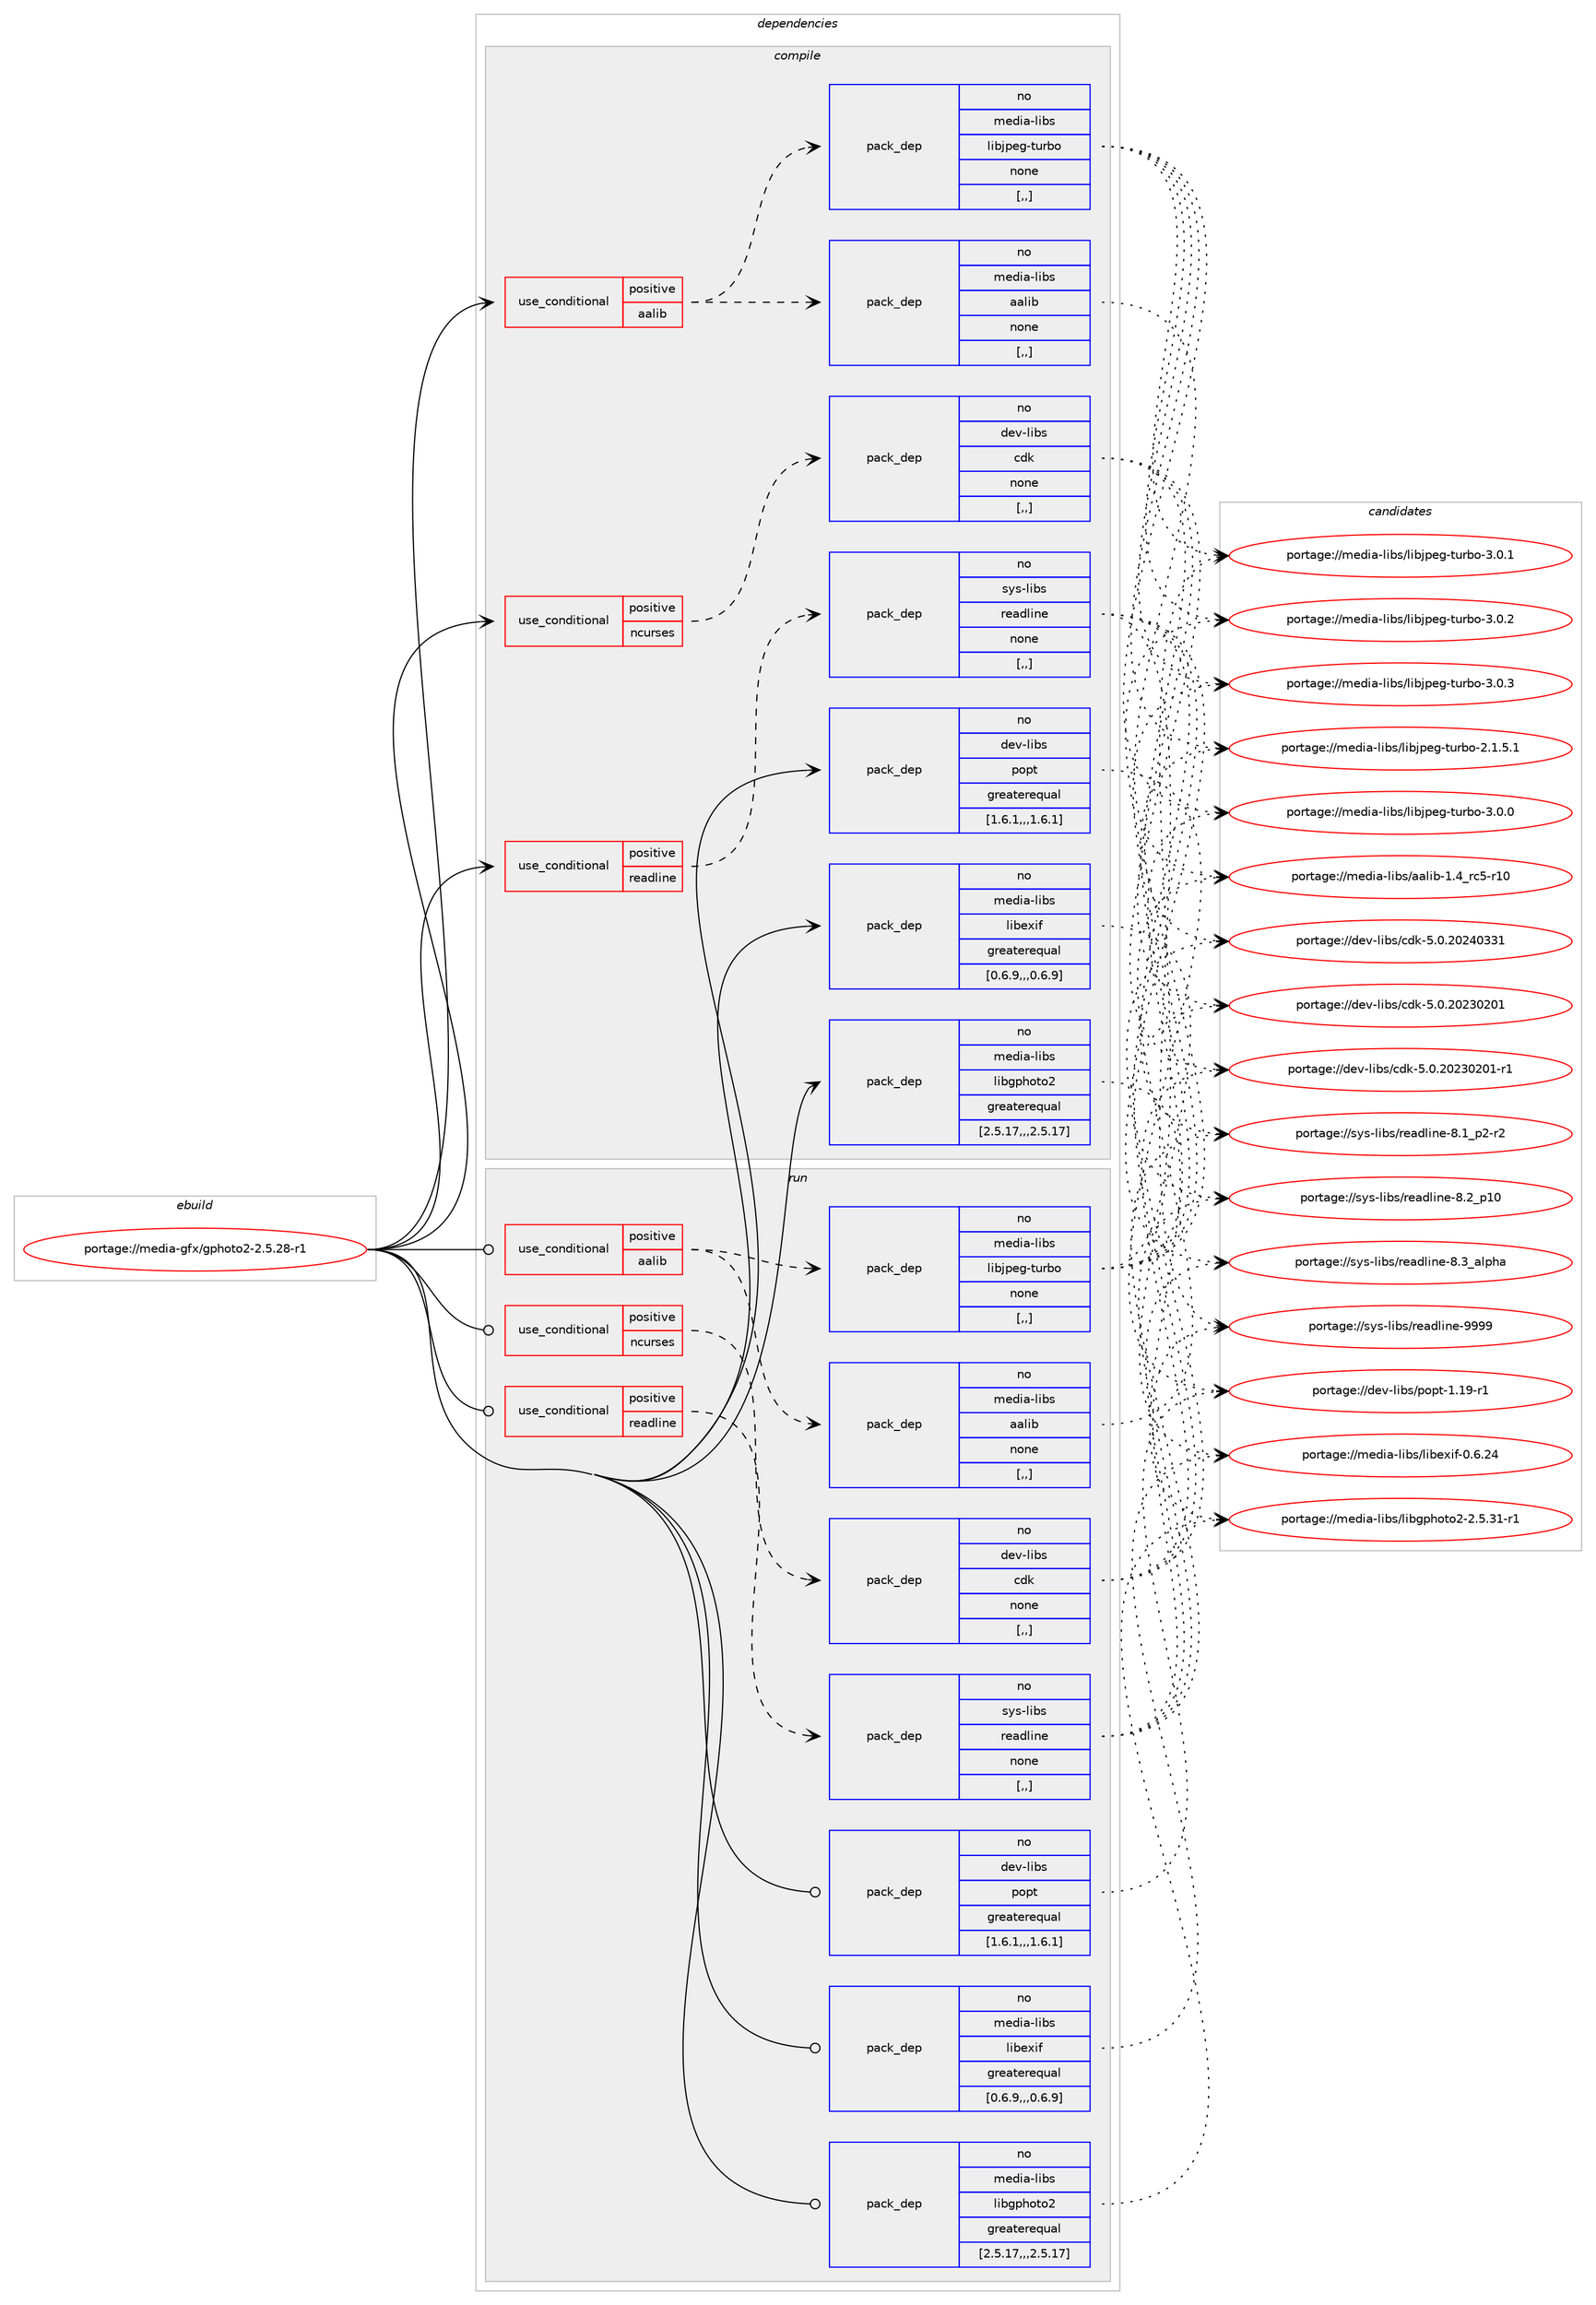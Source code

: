 digraph prolog {

# *************
# Graph options
# *************

newrank=true;
concentrate=true;
compound=true;
graph [rankdir=LR,fontname=Helvetica,fontsize=10,ranksep=1.5];#, ranksep=2.5, nodesep=0.2];
edge  [arrowhead=vee];
node  [fontname=Helvetica,fontsize=10];

# **********
# The ebuild
# **********

subgraph cluster_leftcol {
color=gray;
rank=same;
label=<<i>ebuild</i>>;
id [label="portage://media-gfx/gphoto2-2.5.28-r1", color=red, width=4, href="../media-gfx/gphoto2-2.5.28-r1.svg"];
}

# ****************
# The dependencies
# ****************

subgraph cluster_midcol {
color=gray;
label=<<i>dependencies</i>>;
subgraph cluster_compile {
fillcolor="#eeeeee";
style=filled;
label=<<i>compile</i>>;
subgraph cond71209 {
dependency282807 [label=<<TABLE BORDER="0" CELLBORDER="1" CELLSPACING="0" CELLPADDING="4"><TR><TD ROWSPAN="3" CELLPADDING="10">use_conditional</TD></TR><TR><TD>positive</TD></TR><TR><TD>aalib</TD></TR></TABLE>>, shape=none, color=red];
subgraph pack209315 {
dependency282808 [label=<<TABLE BORDER="0" CELLBORDER="1" CELLSPACING="0" CELLPADDING="4" WIDTH="220"><TR><TD ROWSPAN="6" CELLPADDING="30">pack_dep</TD></TR><TR><TD WIDTH="110">no</TD></TR><TR><TD>media-libs</TD></TR><TR><TD>aalib</TD></TR><TR><TD>none</TD></TR><TR><TD>[,,]</TD></TR></TABLE>>, shape=none, color=blue];
}
dependency282807:e -> dependency282808:w [weight=20,style="dashed",arrowhead="vee"];
subgraph pack209316 {
dependency282809 [label=<<TABLE BORDER="0" CELLBORDER="1" CELLSPACING="0" CELLPADDING="4" WIDTH="220"><TR><TD ROWSPAN="6" CELLPADDING="30">pack_dep</TD></TR><TR><TD WIDTH="110">no</TD></TR><TR><TD>media-libs</TD></TR><TR><TD>libjpeg-turbo</TD></TR><TR><TD>none</TD></TR><TR><TD>[,,]</TD></TR></TABLE>>, shape=none, color=blue];
}
dependency282807:e -> dependency282809:w [weight=20,style="dashed",arrowhead="vee"];
}
id:e -> dependency282807:w [weight=20,style="solid",arrowhead="vee"];
subgraph cond71210 {
dependency282810 [label=<<TABLE BORDER="0" CELLBORDER="1" CELLSPACING="0" CELLPADDING="4"><TR><TD ROWSPAN="3" CELLPADDING="10">use_conditional</TD></TR><TR><TD>positive</TD></TR><TR><TD>ncurses</TD></TR></TABLE>>, shape=none, color=red];
subgraph pack209317 {
dependency282811 [label=<<TABLE BORDER="0" CELLBORDER="1" CELLSPACING="0" CELLPADDING="4" WIDTH="220"><TR><TD ROWSPAN="6" CELLPADDING="30">pack_dep</TD></TR><TR><TD WIDTH="110">no</TD></TR><TR><TD>dev-libs</TD></TR><TR><TD>cdk</TD></TR><TR><TD>none</TD></TR><TR><TD>[,,]</TD></TR></TABLE>>, shape=none, color=blue];
}
dependency282810:e -> dependency282811:w [weight=20,style="dashed",arrowhead="vee"];
}
id:e -> dependency282810:w [weight=20,style="solid",arrowhead="vee"];
subgraph cond71211 {
dependency282812 [label=<<TABLE BORDER="0" CELLBORDER="1" CELLSPACING="0" CELLPADDING="4"><TR><TD ROWSPAN="3" CELLPADDING="10">use_conditional</TD></TR><TR><TD>positive</TD></TR><TR><TD>readline</TD></TR></TABLE>>, shape=none, color=red];
subgraph pack209318 {
dependency282813 [label=<<TABLE BORDER="0" CELLBORDER="1" CELLSPACING="0" CELLPADDING="4" WIDTH="220"><TR><TD ROWSPAN="6" CELLPADDING="30">pack_dep</TD></TR><TR><TD WIDTH="110">no</TD></TR><TR><TD>sys-libs</TD></TR><TR><TD>readline</TD></TR><TR><TD>none</TD></TR><TR><TD>[,,]</TD></TR></TABLE>>, shape=none, color=blue];
}
dependency282812:e -> dependency282813:w [weight=20,style="dashed",arrowhead="vee"];
}
id:e -> dependency282812:w [weight=20,style="solid",arrowhead="vee"];
subgraph pack209319 {
dependency282814 [label=<<TABLE BORDER="0" CELLBORDER="1" CELLSPACING="0" CELLPADDING="4" WIDTH="220"><TR><TD ROWSPAN="6" CELLPADDING="30">pack_dep</TD></TR><TR><TD WIDTH="110">no</TD></TR><TR><TD>dev-libs</TD></TR><TR><TD>popt</TD></TR><TR><TD>greaterequal</TD></TR><TR><TD>[1.6.1,,,1.6.1]</TD></TR></TABLE>>, shape=none, color=blue];
}
id:e -> dependency282814:w [weight=20,style="solid",arrowhead="vee"];
subgraph pack209320 {
dependency282815 [label=<<TABLE BORDER="0" CELLBORDER="1" CELLSPACING="0" CELLPADDING="4" WIDTH="220"><TR><TD ROWSPAN="6" CELLPADDING="30">pack_dep</TD></TR><TR><TD WIDTH="110">no</TD></TR><TR><TD>media-libs</TD></TR><TR><TD>libexif</TD></TR><TR><TD>greaterequal</TD></TR><TR><TD>[0.6.9,,,0.6.9]</TD></TR></TABLE>>, shape=none, color=blue];
}
id:e -> dependency282815:w [weight=20,style="solid",arrowhead="vee"];
subgraph pack209321 {
dependency282816 [label=<<TABLE BORDER="0" CELLBORDER="1" CELLSPACING="0" CELLPADDING="4" WIDTH="220"><TR><TD ROWSPAN="6" CELLPADDING="30">pack_dep</TD></TR><TR><TD WIDTH="110">no</TD></TR><TR><TD>media-libs</TD></TR><TR><TD>libgphoto2</TD></TR><TR><TD>greaterequal</TD></TR><TR><TD>[2.5.17,,,2.5.17]</TD></TR></TABLE>>, shape=none, color=blue];
}
id:e -> dependency282816:w [weight=20,style="solid",arrowhead="vee"];
}
subgraph cluster_compileandrun {
fillcolor="#eeeeee";
style=filled;
label=<<i>compile and run</i>>;
}
subgraph cluster_run {
fillcolor="#eeeeee";
style=filled;
label=<<i>run</i>>;
subgraph cond71212 {
dependency282817 [label=<<TABLE BORDER="0" CELLBORDER="1" CELLSPACING="0" CELLPADDING="4"><TR><TD ROWSPAN="3" CELLPADDING="10">use_conditional</TD></TR><TR><TD>positive</TD></TR><TR><TD>aalib</TD></TR></TABLE>>, shape=none, color=red];
subgraph pack209322 {
dependency282818 [label=<<TABLE BORDER="0" CELLBORDER="1" CELLSPACING="0" CELLPADDING="4" WIDTH="220"><TR><TD ROWSPAN="6" CELLPADDING="30">pack_dep</TD></TR><TR><TD WIDTH="110">no</TD></TR><TR><TD>media-libs</TD></TR><TR><TD>aalib</TD></TR><TR><TD>none</TD></TR><TR><TD>[,,]</TD></TR></TABLE>>, shape=none, color=blue];
}
dependency282817:e -> dependency282818:w [weight=20,style="dashed",arrowhead="vee"];
subgraph pack209323 {
dependency282819 [label=<<TABLE BORDER="0" CELLBORDER="1" CELLSPACING="0" CELLPADDING="4" WIDTH="220"><TR><TD ROWSPAN="6" CELLPADDING="30">pack_dep</TD></TR><TR><TD WIDTH="110">no</TD></TR><TR><TD>media-libs</TD></TR><TR><TD>libjpeg-turbo</TD></TR><TR><TD>none</TD></TR><TR><TD>[,,]</TD></TR></TABLE>>, shape=none, color=blue];
}
dependency282817:e -> dependency282819:w [weight=20,style="dashed",arrowhead="vee"];
}
id:e -> dependency282817:w [weight=20,style="solid",arrowhead="odot"];
subgraph cond71213 {
dependency282820 [label=<<TABLE BORDER="0" CELLBORDER="1" CELLSPACING="0" CELLPADDING="4"><TR><TD ROWSPAN="3" CELLPADDING="10">use_conditional</TD></TR><TR><TD>positive</TD></TR><TR><TD>ncurses</TD></TR></TABLE>>, shape=none, color=red];
subgraph pack209324 {
dependency282821 [label=<<TABLE BORDER="0" CELLBORDER="1" CELLSPACING="0" CELLPADDING="4" WIDTH="220"><TR><TD ROWSPAN="6" CELLPADDING="30">pack_dep</TD></TR><TR><TD WIDTH="110">no</TD></TR><TR><TD>dev-libs</TD></TR><TR><TD>cdk</TD></TR><TR><TD>none</TD></TR><TR><TD>[,,]</TD></TR></TABLE>>, shape=none, color=blue];
}
dependency282820:e -> dependency282821:w [weight=20,style="dashed",arrowhead="vee"];
}
id:e -> dependency282820:w [weight=20,style="solid",arrowhead="odot"];
subgraph cond71214 {
dependency282822 [label=<<TABLE BORDER="0" CELLBORDER="1" CELLSPACING="0" CELLPADDING="4"><TR><TD ROWSPAN="3" CELLPADDING="10">use_conditional</TD></TR><TR><TD>positive</TD></TR><TR><TD>readline</TD></TR></TABLE>>, shape=none, color=red];
subgraph pack209325 {
dependency282823 [label=<<TABLE BORDER="0" CELLBORDER="1" CELLSPACING="0" CELLPADDING="4" WIDTH="220"><TR><TD ROWSPAN="6" CELLPADDING="30">pack_dep</TD></TR><TR><TD WIDTH="110">no</TD></TR><TR><TD>sys-libs</TD></TR><TR><TD>readline</TD></TR><TR><TD>none</TD></TR><TR><TD>[,,]</TD></TR></TABLE>>, shape=none, color=blue];
}
dependency282822:e -> dependency282823:w [weight=20,style="dashed",arrowhead="vee"];
}
id:e -> dependency282822:w [weight=20,style="solid",arrowhead="odot"];
subgraph pack209326 {
dependency282824 [label=<<TABLE BORDER="0" CELLBORDER="1" CELLSPACING="0" CELLPADDING="4" WIDTH="220"><TR><TD ROWSPAN="6" CELLPADDING="30">pack_dep</TD></TR><TR><TD WIDTH="110">no</TD></TR><TR><TD>dev-libs</TD></TR><TR><TD>popt</TD></TR><TR><TD>greaterequal</TD></TR><TR><TD>[1.6.1,,,1.6.1]</TD></TR></TABLE>>, shape=none, color=blue];
}
id:e -> dependency282824:w [weight=20,style="solid",arrowhead="odot"];
subgraph pack209327 {
dependency282825 [label=<<TABLE BORDER="0" CELLBORDER="1" CELLSPACING="0" CELLPADDING="4" WIDTH="220"><TR><TD ROWSPAN="6" CELLPADDING="30">pack_dep</TD></TR><TR><TD WIDTH="110">no</TD></TR><TR><TD>media-libs</TD></TR><TR><TD>libexif</TD></TR><TR><TD>greaterequal</TD></TR><TR><TD>[0.6.9,,,0.6.9]</TD></TR></TABLE>>, shape=none, color=blue];
}
id:e -> dependency282825:w [weight=20,style="solid",arrowhead="odot"];
subgraph pack209328 {
dependency282826 [label=<<TABLE BORDER="0" CELLBORDER="1" CELLSPACING="0" CELLPADDING="4" WIDTH="220"><TR><TD ROWSPAN="6" CELLPADDING="30">pack_dep</TD></TR><TR><TD WIDTH="110">no</TD></TR><TR><TD>media-libs</TD></TR><TR><TD>libgphoto2</TD></TR><TR><TD>greaterequal</TD></TR><TR><TD>[2.5.17,,,2.5.17]</TD></TR></TABLE>>, shape=none, color=blue];
}
id:e -> dependency282826:w [weight=20,style="solid",arrowhead="odot"];
}
}

# **************
# The candidates
# **************

subgraph cluster_choices {
rank=same;
color=gray;
label=<<i>candidates</i>>;

subgraph choice209315 {
color=black;
nodesep=1;
choice1091011001059745108105981154797971081059845494652951149953451144948 [label="portage://media-libs/aalib-1.4_rc5-r10", color=red, width=4,href="../media-libs/aalib-1.4_rc5-r10.svg"];
dependency282808:e -> choice1091011001059745108105981154797971081059845494652951149953451144948:w [style=dotted,weight="100"];
}
subgraph choice209316 {
color=black;
nodesep=1;
choice109101100105974510810598115471081059810611210110345116117114981114550464946534649 [label="portage://media-libs/libjpeg-turbo-2.1.5.1", color=red, width=4,href="../media-libs/libjpeg-turbo-2.1.5.1.svg"];
choice10910110010597451081059811547108105981061121011034511611711498111455146484648 [label="portage://media-libs/libjpeg-turbo-3.0.0", color=red, width=4,href="../media-libs/libjpeg-turbo-3.0.0.svg"];
choice10910110010597451081059811547108105981061121011034511611711498111455146484649 [label="portage://media-libs/libjpeg-turbo-3.0.1", color=red, width=4,href="../media-libs/libjpeg-turbo-3.0.1.svg"];
choice10910110010597451081059811547108105981061121011034511611711498111455146484650 [label="portage://media-libs/libjpeg-turbo-3.0.2", color=red, width=4,href="../media-libs/libjpeg-turbo-3.0.2.svg"];
choice10910110010597451081059811547108105981061121011034511611711498111455146484651 [label="portage://media-libs/libjpeg-turbo-3.0.3", color=red, width=4,href="../media-libs/libjpeg-turbo-3.0.3.svg"];
dependency282809:e -> choice109101100105974510810598115471081059810611210110345116117114981114550464946534649:w [style=dotted,weight="100"];
dependency282809:e -> choice10910110010597451081059811547108105981061121011034511611711498111455146484648:w [style=dotted,weight="100"];
dependency282809:e -> choice10910110010597451081059811547108105981061121011034511611711498111455146484649:w [style=dotted,weight="100"];
dependency282809:e -> choice10910110010597451081059811547108105981061121011034511611711498111455146484650:w [style=dotted,weight="100"];
dependency282809:e -> choice10910110010597451081059811547108105981061121011034511611711498111455146484651:w [style=dotted,weight="100"];
}
subgraph choice209317 {
color=black;
nodesep=1;
choice1001011184510810598115479910010745534648465048505148504849 [label="portage://dev-libs/cdk-5.0.20230201", color=red, width=4,href="../dev-libs/cdk-5.0.20230201.svg"];
choice10010111845108105981154799100107455346484650485051485048494511449 [label="portage://dev-libs/cdk-5.0.20230201-r1", color=red, width=4,href="../dev-libs/cdk-5.0.20230201-r1.svg"];
choice1001011184510810598115479910010745534648465048505248515149 [label="portage://dev-libs/cdk-5.0.20240331", color=red, width=4,href="../dev-libs/cdk-5.0.20240331.svg"];
dependency282811:e -> choice1001011184510810598115479910010745534648465048505148504849:w [style=dotted,weight="100"];
dependency282811:e -> choice10010111845108105981154799100107455346484650485051485048494511449:w [style=dotted,weight="100"];
dependency282811:e -> choice1001011184510810598115479910010745534648465048505248515149:w [style=dotted,weight="100"];
}
subgraph choice209318 {
color=black;
nodesep=1;
choice115121115451081059811547114101971001081051101014556464995112504511450 [label="portage://sys-libs/readline-8.1_p2-r2", color=red, width=4,href="../sys-libs/readline-8.1_p2-r2.svg"];
choice1151211154510810598115471141019710010810511010145564650951124948 [label="portage://sys-libs/readline-8.2_p10", color=red, width=4,href="../sys-libs/readline-8.2_p10.svg"];
choice1151211154510810598115471141019710010810511010145564651959710811210497 [label="portage://sys-libs/readline-8.3_alpha", color=red, width=4,href="../sys-libs/readline-8.3_alpha.svg"];
choice115121115451081059811547114101971001081051101014557575757 [label="portage://sys-libs/readline-9999", color=red, width=4,href="../sys-libs/readline-9999.svg"];
dependency282813:e -> choice115121115451081059811547114101971001081051101014556464995112504511450:w [style=dotted,weight="100"];
dependency282813:e -> choice1151211154510810598115471141019710010810511010145564650951124948:w [style=dotted,weight="100"];
dependency282813:e -> choice1151211154510810598115471141019710010810511010145564651959710811210497:w [style=dotted,weight="100"];
dependency282813:e -> choice115121115451081059811547114101971001081051101014557575757:w [style=dotted,weight="100"];
}
subgraph choice209319 {
color=black;
nodesep=1;
choice10010111845108105981154711211111211645494649574511449 [label="portage://dev-libs/popt-1.19-r1", color=red, width=4,href="../dev-libs/popt-1.19-r1.svg"];
dependency282814:e -> choice10010111845108105981154711211111211645494649574511449:w [style=dotted,weight="100"];
}
subgraph choice209320 {
color=black;
nodesep=1;
choice109101100105974510810598115471081059810112010510245484654465052 [label="portage://media-libs/libexif-0.6.24", color=red, width=4,href="../media-libs/libexif-0.6.24.svg"];
dependency282815:e -> choice109101100105974510810598115471081059810112010510245484654465052:w [style=dotted,weight="100"];
}
subgraph choice209321 {
color=black;
nodesep=1;
choice109101100105974510810598115471081059810311210411111611150455046534651494511449 [label="portage://media-libs/libgphoto2-2.5.31-r1", color=red, width=4,href="../media-libs/libgphoto2-2.5.31-r1.svg"];
dependency282816:e -> choice109101100105974510810598115471081059810311210411111611150455046534651494511449:w [style=dotted,weight="100"];
}
subgraph choice209322 {
color=black;
nodesep=1;
choice1091011001059745108105981154797971081059845494652951149953451144948 [label="portage://media-libs/aalib-1.4_rc5-r10", color=red, width=4,href="../media-libs/aalib-1.4_rc5-r10.svg"];
dependency282818:e -> choice1091011001059745108105981154797971081059845494652951149953451144948:w [style=dotted,weight="100"];
}
subgraph choice209323 {
color=black;
nodesep=1;
choice109101100105974510810598115471081059810611210110345116117114981114550464946534649 [label="portage://media-libs/libjpeg-turbo-2.1.5.1", color=red, width=4,href="../media-libs/libjpeg-turbo-2.1.5.1.svg"];
choice10910110010597451081059811547108105981061121011034511611711498111455146484648 [label="portage://media-libs/libjpeg-turbo-3.0.0", color=red, width=4,href="../media-libs/libjpeg-turbo-3.0.0.svg"];
choice10910110010597451081059811547108105981061121011034511611711498111455146484649 [label="portage://media-libs/libjpeg-turbo-3.0.1", color=red, width=4,href="../media-libs/libjpeg-turbo-3.0.1.svg"];
choice10910110010597451081059811547108105981061121011034511611711498111455146484650 [label="portage://media-libs/libjpeg-turbo-3.0.2", color=red, width=4,href="../media-libs/libjpeg-turbo-3.0.2.svg"];
choice10910110010597451081059811547108105981061121011034511611711498111455146484651 [label="portage://media-libs/libjpeg-turbo-3.0.3", color=red, width=4,href="../media-libs/libjpeg-turbo-3.0.3.svg"];
dependency282819:e -> choice109101100105974510810598115471081059810611210110345116117114981114550464946534649:w [style=dotted,weight="100"];
dependency282819:e -> choice10910110010597451081059811547108105981061121011034511611711498111455146484648:w [style=dotted,weight="100"];
dependency282819:e -> choice10910110010597451081059811547108105981061121011034511611711498111455146484649:w [style=dotted,weight="100"];
dependency282819:e -> choice10910110010597451081059811547108105981061121011034511611711498111455146484650:w [style=dotted,weight="100"];
dependency282819:e -> choice10910110010597451081059811547108105981061121011034511611711498111455146484651:w [style=dotted,weight="100"];
}
subgraph choice209324 {
color=black;
nodesep=1;
choice1001011184510810598115479910010745534648465048505148504849 [label="portage://dev-libs/cdk-5.0.20230201", color=red, width=4,href="../dev-libs/cdk-5.0.20230201.svg"];
choice10010111845108105981154799100107455346484650485051485048494511449 [label="portage://dev-libs/cdk-5.0.20230201-r1", color=red, width=4,href="../dev-libs/cdk-5.0.20230201-r1.svg"];
choice1001011184510810598115479910010745534648465048505248515149 [label="portage://dev-libs/cdk-5.0.20240331", color=red, width=4,href="../dev-libs/cdk-5.0.20240331.svg"];
dependency282821:e -> choice1001011184510810598115479910010745534648465048505148504849:w [style=dotted,weight="100"];
dependency282821:e -> choice10010111845108105981154799100107455346484650485051485048494511449:w [style=dotted,weight="100"];
dependency282821:e -> choice1001011184510810598115479910010745534648465048505248515149:w [style=dotted,weight="100"];
}
subgraph choice209325 {
color=black;
nodesep=1;
choice115121115451081059811547114101971001081051101014556464995112504511450 [label="portage://sys-libs/readline-8.1_p2-r2", color=red, width=4,href="../sys-libs/readline-8.1_p2-r2.svg"];
choice1151211154510810598115471141019710010810511010145564650951124948 [label="portage://sys-libs/readline-8.2_p10", color=red, width=4,href="../sys-libs/readline-8.2_p10.svg"];
choice1151211154510810598115471141019710010810511010145564651959710811210497 [label="portage://sys-libs/readline-8.3_alpha", color=red, width=4,href="../sys-libs/readline-8.3_alpha.svg"];
choice115121115451081059811547114101971001081051101014557575757 [label="portage://sys-libs/readline-9999", color=red, width=4,href="../sys-libs/readline-9999.svg"];
dependency282823:e -> choice115121115451081059811547114101971001081051101014556464995112504511450:w [style=dotted,weight="100"];
dependency282823:e -> choice1151211154510810598115471141019710010810511010145564650951124948:w [style=dotted,weight="100"];
dependency282823:e -> choice1151211154510810598115471141019710010810511010145564651959710811210497:w [style=dotted,weight="100"];
dependency282823:e -> choice115121115451081059811547114101971001081051101014557575757:w [style=dotted,weight="100"];
}
subgraph choice209326 {
color=black;
nodesep=1;
choice10010111845108105981154711211111211645494649574511449 [label="portage://dev-libs/popt-1.19-r1", color=red, width=4,href="../dev-libs/popt-1.19-r1.svg"];
dependency282824:e -> choice10010111845108105981154711211111211645494649574511449:w [style=dotted,weight="100"];
}
subgraph choice209327 {
color=black;
nodesep=1;
choice109101100105974510810598115471081059810112010510245484654465052 [label="portage://media-libs/libexif-0.6.24", color=red, width=4,href="../media-libs/libexif-0.6.24.svg"];
dependency282825:e -> choice109101100105974510810598115471081059810112010510245484654465052:w [style=dotted,weight="100"];
}
subgraph choice209328 {
color=black;
nodesep=1;
choice109101100105974510810598115471081059810311210411111611150455046534651494511449 [label="portage://media-libs/libgphoto2-2.5.31-r1", color=red, width=4,href="../media-libs/libgphoto2-2.5.31-r1.svg"];
dependency282826:e -> choice109101100105974510810598115471081059810311210411111611150455046534651494511449:w [style=dotted,weight="100"];
}
}

}
